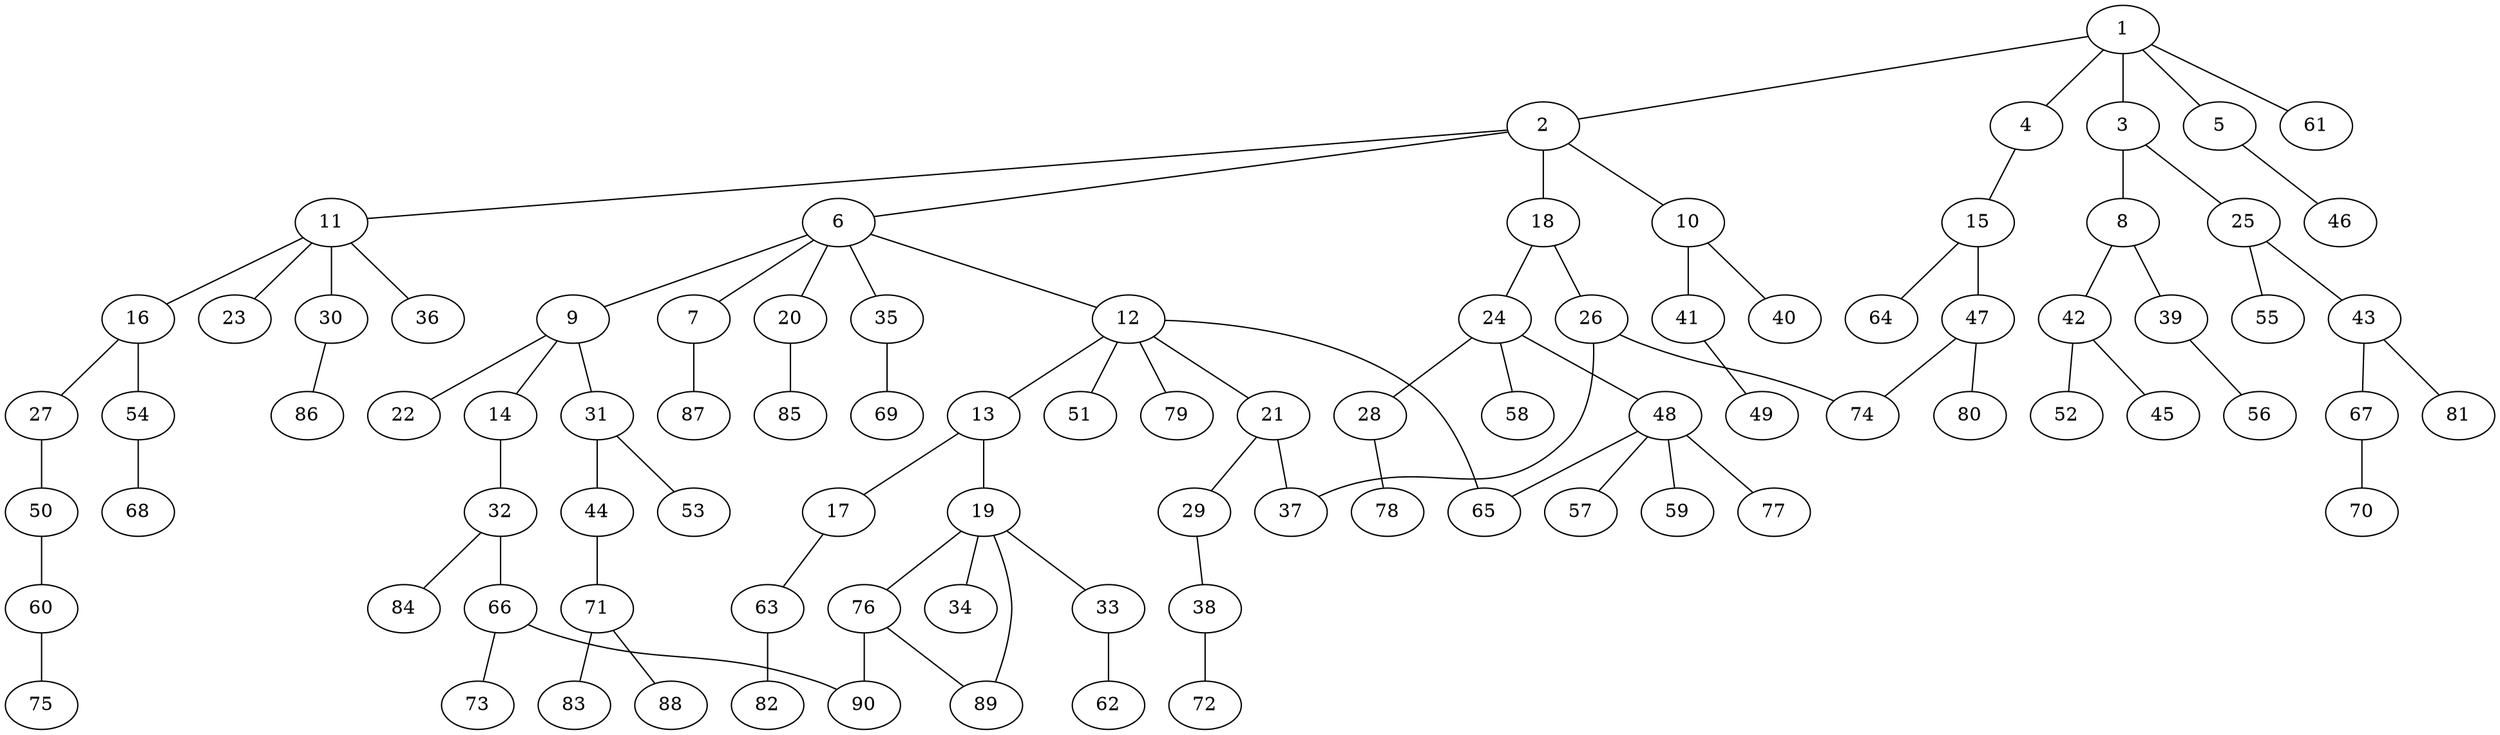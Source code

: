 graph graphname {1--2
1--3
1--4
1--5
1--61
2--6
2--10
2--11
2--18
3--8
3--25
4--15
5--46
6--7
6--9
6--12
6--20
6--35
7--87
8--39
8--42
9--14
9--22
9--31
10--40
10--41
11--16
11--23
11--30
11--36
12--13
12--21
12--51
12--65
12--79
13--17
13--19
14--32
15--47
15--64
16--27
16--54
17--63
18--24
18--26
19--33
19--34
19--76
19--89
20--85
21--29
21--37
24--28
24--48
24--58
25--43
25--55
26--37
26--74
27--50
28--78
29--38
30--86
31--44
31--53
32--66
32--84
33--62
35--69
38--72
39--56
41--49
42--45
42--52
43--67
43--81
44--71
47--74
47--80
48--57
48--59
48--65
48--77
50--60
54--68
60--75
63--82
66--73
66--90
67--70
71--83
71--88
76--89
76--90
}